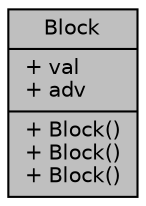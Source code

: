 digraph "Block"
{
  edge [fontname="Helvetica",fontsize="10",labelfontname="Helvetica",labelfontsize="10"];
  node [fontname="Helvetica",fontsize="10",shape=record];
  Node1 [label="{Block\n|+ val\l+ adv\l|+ Block()\l+ Block()\l+ Block()\l}",height=0.2,width=0.4,color="black", fillcolor="grey75", style="filled" fontcolor="black"];
}
